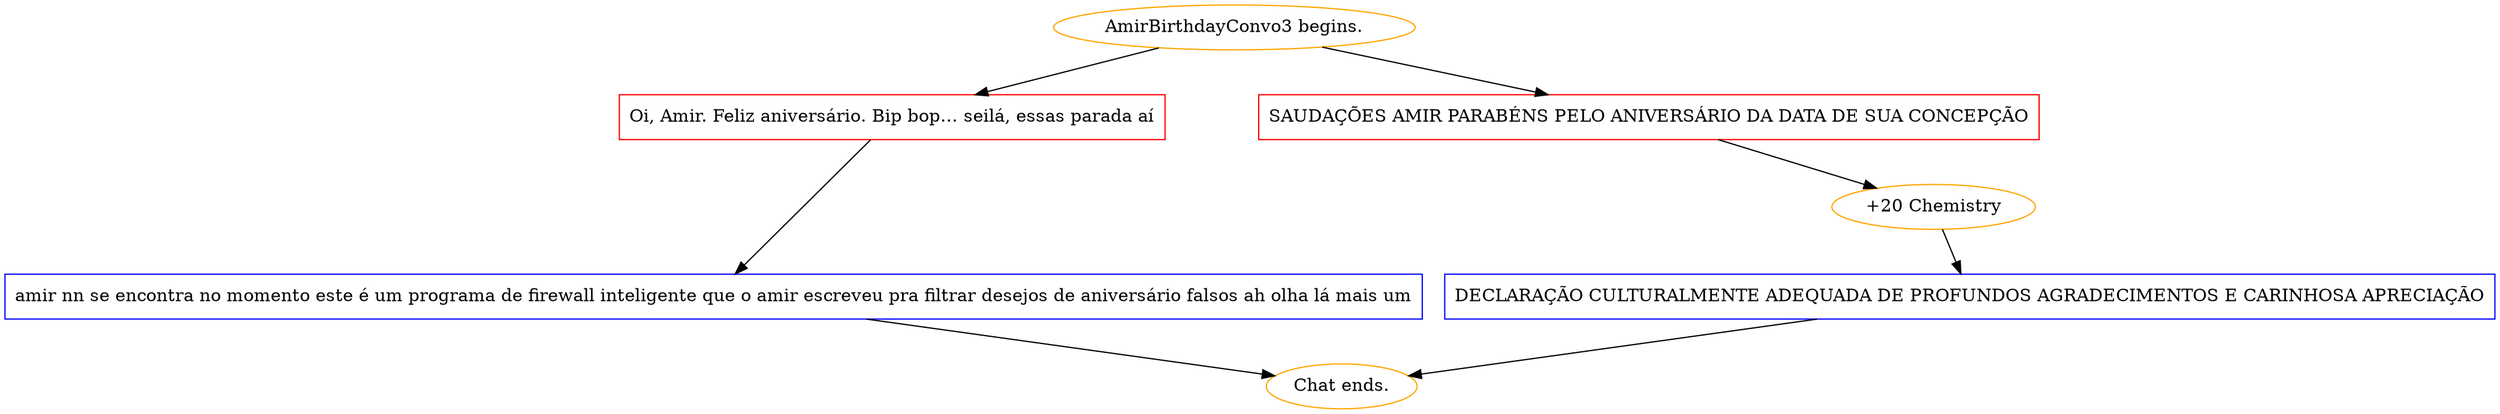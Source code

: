 digraph {
	"AmirBirthdayConvo3 begins." [color=orange];
		"AmirBirthdayConvo3 begins." -> j657587176;
		"AmirBirthdayConvo3 begins." -> j1752656819;
	j657587176 [label="Oi, Amir. Feliz aniversário. Bip bop… seilá, essas parada aí",shape=box,color=red];
		j657587176 -> j610457748;
	j1752656819 [label="SAUDAÇÕES AMIR PARABÉNS PELO ANIVERSÁRIO DA DATA DE SUA CONCEPÇÃO",shape=box,color=red];
		j1752656819 -> j404339435;
	j610457748 [label="amir nn se encontra no momento este é um programa de firewall inteligente que o amir escreveu pra filtrar desejos de aniversário falsos ah olha lá mais um",shape=box,color=blue];
		j610457748 -> "Chat ends.";
	j404339435 [label="+20 Chemistry",color=orange];
		j404339435 -> j1572065570;
	"Chat ends." [color=orange];
	j1572065570 [label="DECLARAÇÃO CULTURALMENTE ADEQUADA DE PROFUNDOS AGRADECIMENTOS E CARINHOSA APRECIAÇÃO",shape=box,color=blue];
		j1572065570 -> "Chat ends.";
}
